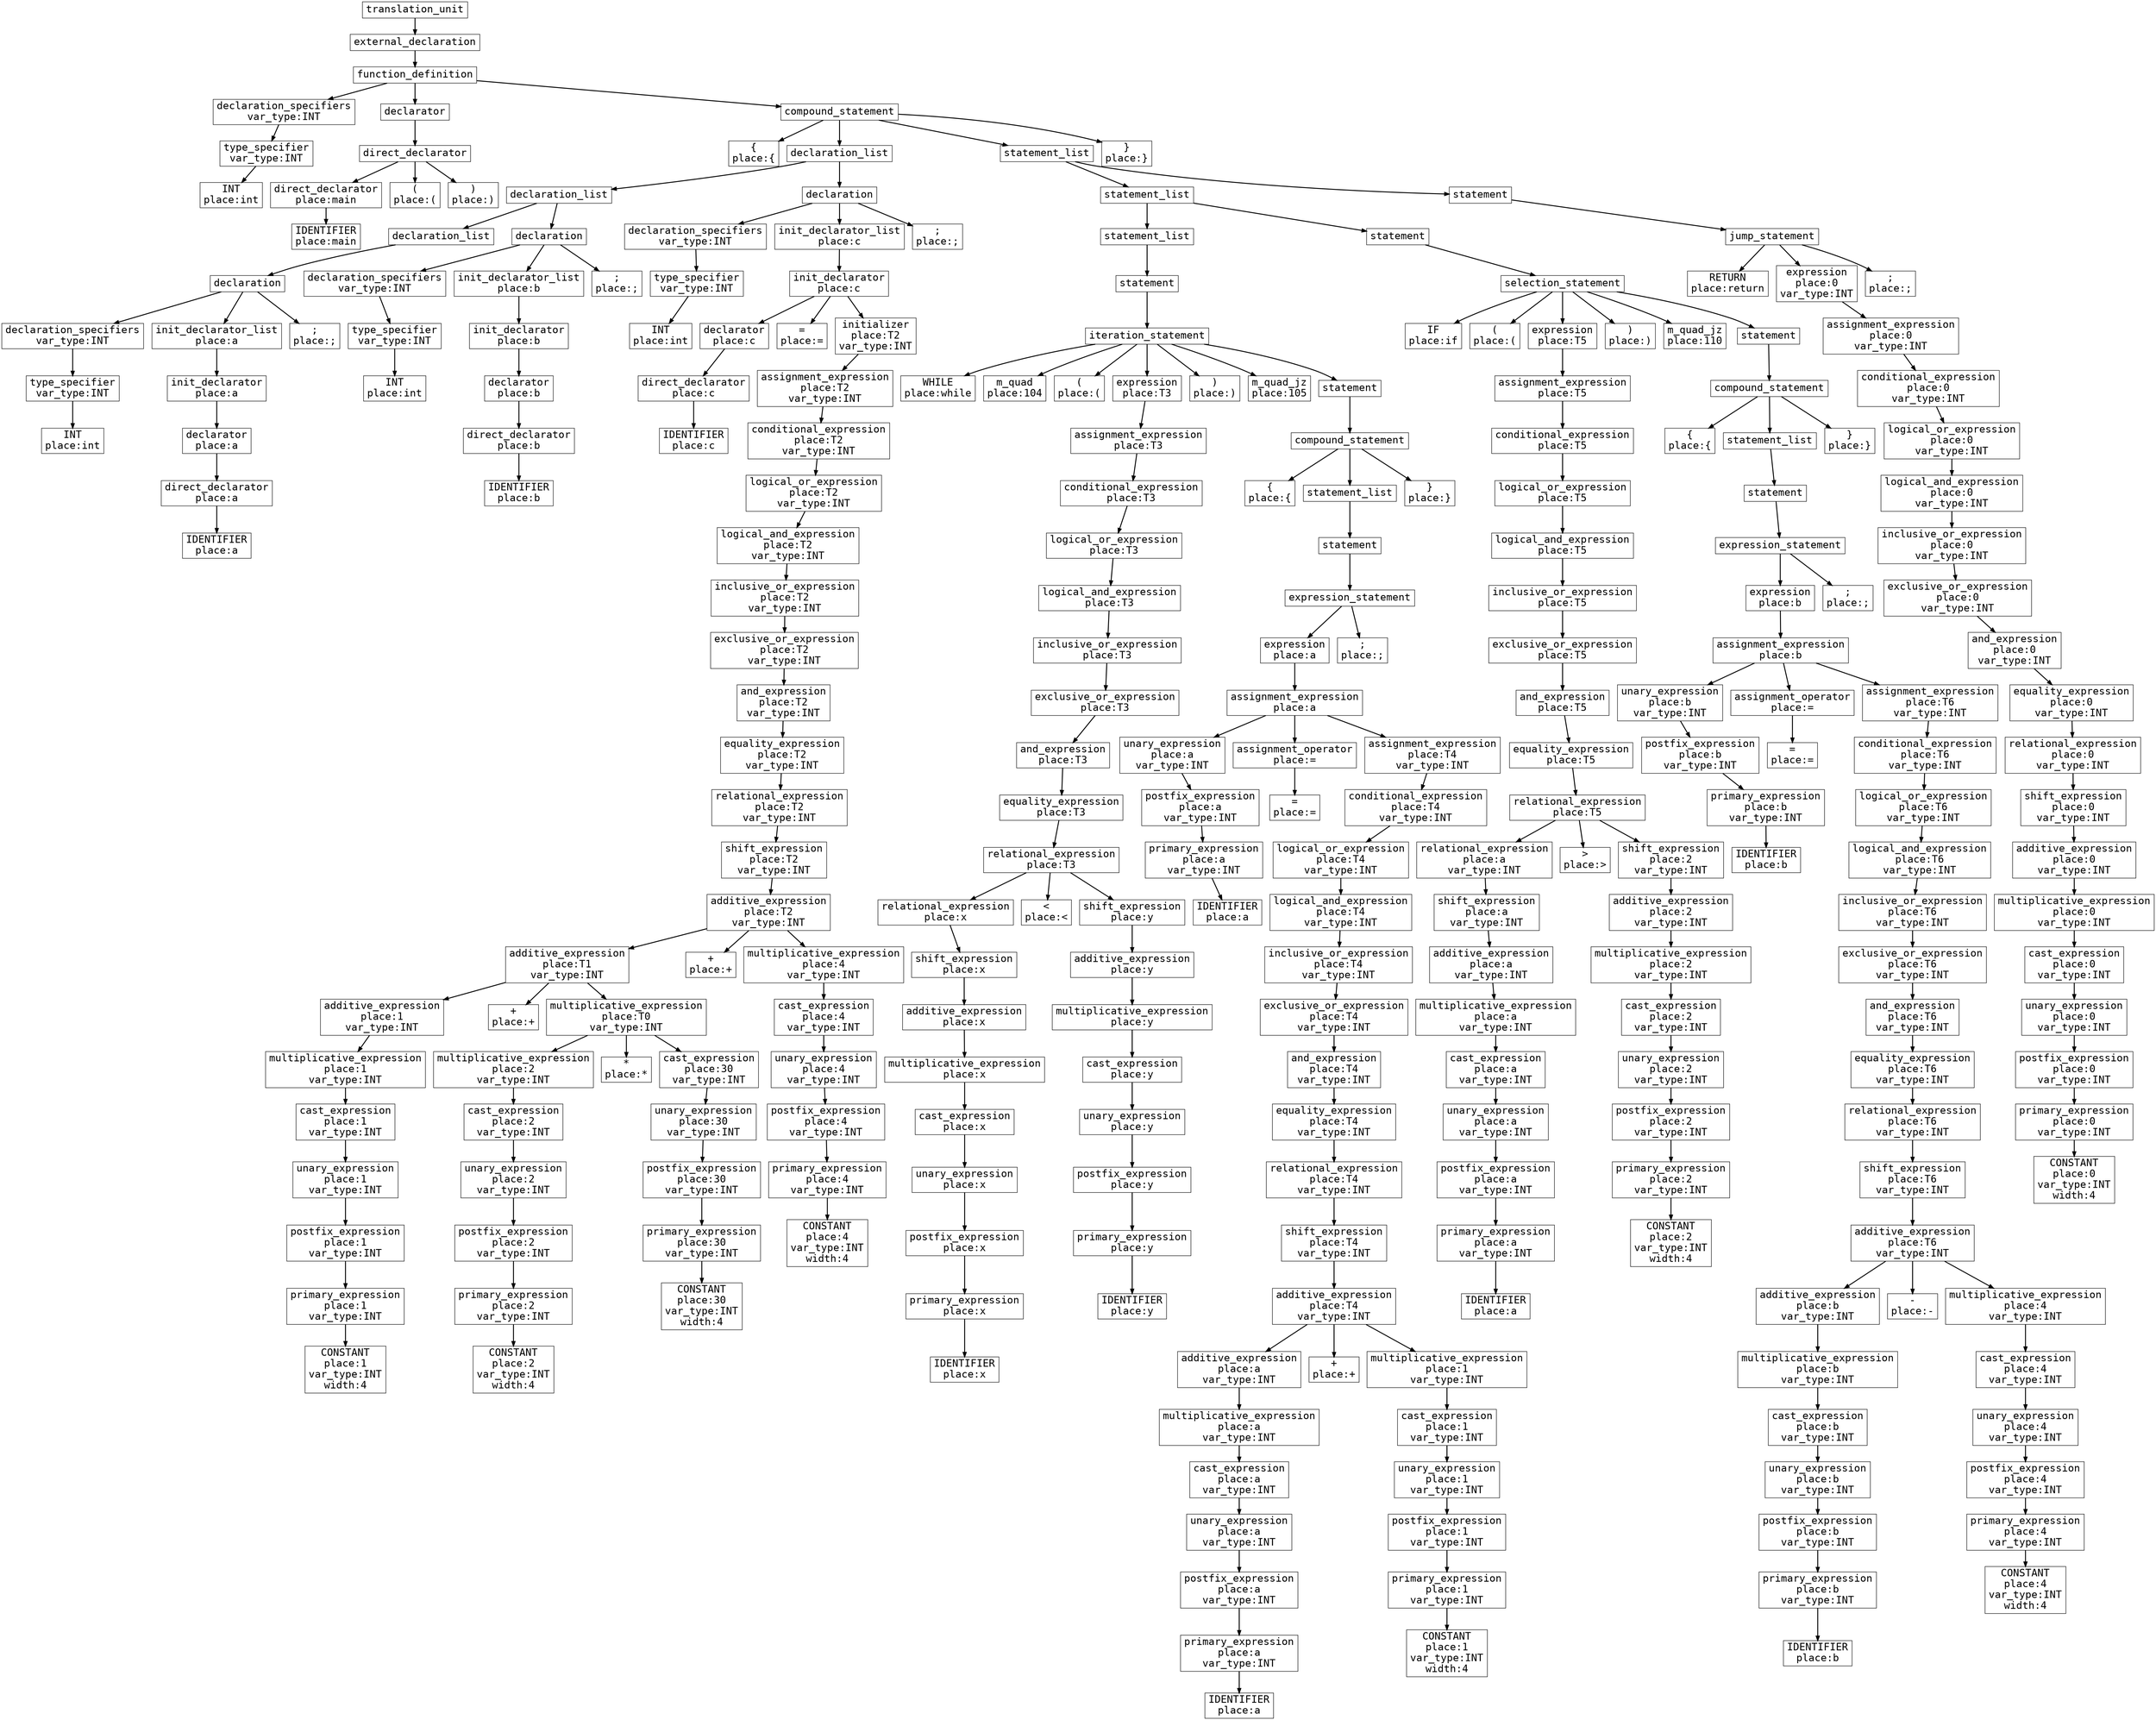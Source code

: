 digraph btree{
size = " 50, 50"; 
fontsize = 10; 
node [shape=box, fontsize=22, fontname=Consolas];
edge [style=bold]
111414928[label="translation_unit\n"];
111414928->111408592;
111408592[label="external_declaration\n"];
111408592->111412464;
111412464[label="function_definition\n"];
111412464->111233376;
111233376[label="declaration_specifiers\nvar_type:INT\n"];
111233376->111231440;
111231440[label="type_specifier\nvar_type:INT\n"];
111231440->102714016;
102714016[label="INT\nplace:int\n"];
111412464->111233904;
111233904[label="declarator\n"];
111233904->111233728;
111233728[label="direct_declarator\n"];
111233728->111231616;
111231616[label="direct_declarator\nplace:main\n"];
111231616->102720528;
102720528[label="IDENTIFIER\nplace:main\n"];
111233728->102720704;
102720704[label="(\nplace:(\n"];
111233728->102715776;
102715776[label=")\nplace:)\n"];
111412464->111412640;
111412640[label="compound_statement\n"];
111412640->102715600;
102715600[label="{\nplace:{\n"];
111412640->115287296;
115287296[label="declaration_list\n"];
115287296->111432688;
111432688[label="declaration_list\n"];
111432688->111434272;
111434272[label="declaration_list\n"];
111434272->111438496;
111438496[label="declaration\n"];
111438496->111439024;
111439024[label="declaration_specifiers\nvar_type:INT\n"];
111439024->111434096;
111434096[label="type_specifier\nvar_type:INT\n"];
111434096->102714896;
102714896[label="INT\nplace:int\n"];
111438496->111436208;
111436208[label="init_declarator_list\nplace:a\n"];
111436208->111433392;
111433392[label="init_declarator\nplace:a\n"];
111433392->111435504;
111435504[label="declarator\nplace:a\n"];
111435504->111437264;
111437264[label="direct_declarator\nplace:a\n"];
111437264->102715952;
102715952[label="IDENTIFIER\nplace:a\n"];
111438496->102714368;
102714368[label=";\nplace:;\n"];
111432688->111433568;
111433568[label="declaration\n"];
111433568->111435856;
111435856[label="declaration_specifiers\nvar_type:INT\n"];
111435856->111434448;
111434448[label="type_specifier\nvar_type:INT\n"];
111434448->102720880;
102720880[label="INT\nplace:int\n"];
111433568->111436384;
111436384[label="init_declarator_list\nplace:b\n"];
111436384->111433744;
111433744[label="init_declarator\nplace:b\n"];
111433744->111434624;
111434624[label="declarator\nplace:b\n"];
111434624->111440080;
111440080[label="direct_declarator\nplace:b\n"];
111440080->102716128;
102716128[label="IDENTIFIER\nplace:b\n"];
111433568->102721056;
102721056[label=";\nplace:;\n"];
115287296->115289056;
115289056[label="declaration\n"];
115289056->111433920;
111433920[label="declaration_specifiers\nvar_type:INT\n"];
111433920->111437440;
111437440[label="type_specifier\nvar_type:INT\n"];
111437440->102713312;
102713312[label="INT\nplace:int\n"];
115289056->115286944;
115286944[label="init_declarator_list\nplace:c\n"];
115286944->115289232;
115289232[label="init_declarator\nplace:c\n"];
115289232->111436032;
111436032[label="declarator\nplace:c\n"];
111436032->111437616;
111437616[label="direct_declarator\nplace:c\n"];
111437616->102713664;
102713664[label="IDENTIFIER\nplace:c\n"];
115289232->102714544;
102714544[label="=\nplace:=\n"];
115289232->115284480;
115284480[label="initializer\nplace:T2\nvar_type:INT\n"];
115284480->115282192;
115282192[label="assignment_expression\nplace:T2\nvar_type:INT\n"];
115282192->115289408;
115289408[label="conditional_expression\nplace:T2\nvar_type:INT\n"];
115289408->115287824;
115287824[label="logical_or_expression\nplace:T2\nvar_type:INT\n"];
115287824->115283248;
115283248[label="logical_and_expression\nplace:T2\nvar_type:INT\n"];
115283248->115285888;
115285888[label="inclusive_or_expression\nplace:T2\nvar_type:INT\n"];
115285888->115286064;
115286064[label="exclusive_or_expression\nplace:T2\nvar_type:INT\n"];
115286064->115285360;
115285360[label="and_expression\nplace:T2\nvar_type:INT\n"];
115285360->111439376;
111439376[label="equality_expression\nplace:T2\nvar_type:INT\n"];
111439376->111438320;
111438320[label="relational_expression\nplace:T2\nvar_type:INT\n"];
111438320->111433216;
111433216[label="shift_expression\nplace:T2\nvar_type:INT\n"];
111433216->111437968;
111437968[label="additive_expression\nplace:T2\nvar_type:INT\n"];
111437968->111437088;
111437088[label="additive_expression\nplace:T1\nvar_type:INT\n"];
111437088->111434800;
111434800[label="additive_expression\nplace:1\nvar_type:INT\n"];
111434800->111437792;
111437792[label="multiplicative_expression\nplace:1\nvar_type:INT\n"];
111437792->111435680;
111435680[label="cast_expression\nplace:1\nvar_type:INT\n"];
111435680->111439904;
111439904[label="unary_expression\nplace:1\nvar_type:INT\n"];
111439904->111434976;
111434976[label="postfix_expression\nplace:1\nvar_type:INT\n"];
111434976->111433040;
111433040[label="primary_expression\nplace:1\nvar_type:INT\n"];
111433040->111237952;
111237952[label="CONSTANT\nplace:1\nvar_type:INT\nwidth:4"];
111437088->111236720;
111236720[label="+\nplace:+\n"];
111437088->111436912;
111436912[label="multiplicative_expression\nplace:T0\nvar_type:INT\n"];
111436912->111432160;
111432160[label="multiplicative_expression\nplace:2\nvar_type:INT\n"];
111432160->111439552;
111439552[label="cast_expression\nplace:2\nvar_type:INT\n"];
111439552->111435328;
111435328[label="unary_expression\nplace:2\nvar_type:INT\n"];
111435328->111438848;
111438848[label="postfix_expression\nplace:2\nvar_type:INT\n"];
111438848->111435152;
111435152[label="primary_expression\nplace:2\nvar_type:INT\n"];
111435152->111238128;
111238128[label="CONSTANT\nplace:2\nvar_type:INT\nwidth:4"];
111436912->111235136;
111235136[label="*\nplace:*\n"];
111436912->111436736;
111436736[label="cast_expression\nplace:30\nvar_type:INT\n"];
111436736->111439728;
111439728[label="unary_expression\nplace:30\nvar_type:INT\n"];
111439728->111438144;
111438144[label="postfix_expression\nplace:30\nvar_type:INT\n"];
111438144->111436560;
111436560[label="primary_expression\nplace:30\nvar_type:INT\n"];
111436560->111238480;
111238480[label="CONSTANT\nplace:30\nvar_type:INT\nwidth:4"];
111437968->111233552;
111233552[label="+\nplace:+\n"];
111437968->111432512;
111432512[label="multiplicative_expression\nplace:4\nvar_type:INT\n"];
111432512->111439200;
111439200[label="cast_expression\nplace:4\nvar_type:INT\n"];
111439200->111432864;
111432864[label="unary_expression\nplace:4\nvar_type:INT\n"];
111432864->111438672;
111438672[label="postfix_expression\nplace:4\nvar_type:INT\n"];
111438672->111432336;
111432336[label="primary_expression\nplace:4\nvar_type:INT\n"];
111432336->111235664;
111235664[label="CONSTANT\nplace:4\nvar_type:INT\nwidth:4"];
115289056->111232672;
111232672[label=";\nplace:;\n"];
111412640->111411584;
111411584[label="statement_list\n"];
111411584->111392528;
111392528[label="statement_list\n"];
111392528->236047200;
236047200[label="statement_list\n"];
236047200->236046320;
236046320[label="statement\n"];
236046320->236045792;
236045792[label="iteration_statement\n"];
236045792->111230560;
111230560[label="WHILE\nplace:while\n"];
236045792->115286768;
115286768[label="m_quad\nplace:104\n"];
236045792->111231792;
111231792[label="(\nplace:(\n"];
236045792->115287120;
115287120[label="expression\nplace:T3\n"];
115287120->115283072;
115283072[label="assignment_expression\nplace:T3\n"];
115283072->115285184;
115285184[label="conditional_expression\nplace:T3\n"];
115285184->115288352;
115288352[label="logical_or_expression\nplace:T3\n"];
115288352->115286592;
115286592[label="logical_and_expression\nplace:T3\n"];
115286592->115286416;
115286416[label="inclusive_or_expression\nplace:T3\n"];
115286416->115282720;
115282720[label="exclusive_or_expression\nplace:T3\n"];
115282720->115282368;
115282368[label="and_expression\nplace:T3\n"];
115282368->115286240;
115286240[label="equality_expression\nplace:T3\n"];
115286240->115282016;
115282016[label="relational_expression\nplace:T3\n"];
115282016->115287472;
115287472[label="relational_expression\nplace:x\n"];
115287472->115285536;
115285536[label="shift_expression\nplace:x\n"];
115285536->115285008;
115285008[label="additive_expression\nplace:x\n"];
115285008->115289936;
115289936[label="multiplicative_expression\nplace:x\n"];
115289936->115289584;
115289584[label="cast_expression\nplace:x\n"];
115289584->115283424;
115283424[label="unary_expression\nplace:x\n"];
115283424->115288704;
115288704[label="postfix_expression\nplace:x\n"];
115288704->115288176;
115288176[label="primary_expression\nplace:x\n"];
115288176->111234960;
111234960[label="IDENTIFIER\nplace:x\n"];
115282016->111235840;
111235840[label="<\nplace:<\n"];
115282016->115282896;
115282896[label="shift_expression\nplace:y\n"];
115282896->115282544;
115282544[label="additive_expression\nplace:y\n"];
115282544->115285712;
115285712[label="multiplicative_expression\nplace:y\n"];
115285712->115283600;
115283600[label="cast_expression\nplace:y\n"];
115283600->115289760;
115289760[label="unary_expression\nplace:y\n"];
115289760->115288528;
115288528[label="postfix_expression\nplace:y\n"];
115288528->115284128;
115284128[label="primary_expression\nplace:y\n"];
115284128->111234432;
111234432[label="IDENTIFIER\nplace:y\n"];
236045792->111238304;
111238304[label=")\nplace:)\n"];
236045792->115287648;
115287648[label="m_quad_jz\nplace:105\n"];
236045792->236050544;
236050544[label="statement\n"];
236050544->236051776;
236051776[label="compound_statement\n"];
236051776->111234080;
111234080[label="{\nplace:{\n"];
236051776->236051248;
236051248[label="statement_list\n"];
236051248->236051424;
236051424[label="statement\n"];
236051424->236050368;
236050368[label="expression_statement\n"];
236050368->236048080;
236048080[label="expression\nplace:a\n"];
236048080->236044736;
236044736[label="assignment_expression\nplace:a\n"];
236044736->115283952;
115283952[label="unary_expression\nplace:a\nvar_type:INT\n"];
115283952->115288000;
115288000[label="postfix_expression\nplace:a\nvar_type:INT\n"];
115288000->115283776;
115283776[label="primary_expression\nplace:a\nvar_type:INT\n"];
115283776->111237600;
111237600[label="IDENTIFIER\nplace:a\n"];
236044736->115284304;
115284304[label="assignment_operator\nplace:=\n"];
115284304->111232848;
111232848[label="=\nplace:=\n"];
236044736->236044912;
236044912[label="assignment_expression\nplace:T4\nvar_type:INT\n"];
236044912->236049136;
236049136[label="conditional_expression\nplace:T4\nvar_type:INT\n"];
236049136->236045968;
236045968[label="logical_or_expression\nplace:T4\nvar_type:INT\n"];
236045968->236051072;
236051072[label="logical_and_expression\nplace:T4\nvar_type:INT\n"];
236051072->236045616;
236045616[label="inclusive_or_expression\nplace:T4\nvar_type:INT\n"];
236045616->236051952;
236051952[label="exclusive_or_expression\nplace:T4\nvar_type:INT\n"];
236051952->236048608;
236048608[label="and_expression\nplace:T4\nvar_type:INT\n"];
236048608->236049840;
236049840[label="equality_expression\nplace:T4\nvar_type:INT\n"];
236049840->236048960;
236048960[label="relational_expression\nplace:T4\nvar_type:INT\n"];
236048960->236044384;
236044384[label="shift_expression\nplace:T4\nvar_type:INT\n"];
236044384->236046144;
236046144[label="additive_expression\nplace:T4\nvar_type:INT\n"];
236046144->236049488;
236049488[label="additive_expression\nplace:a\nvar_type:INT\n"];
236049488->236050720;
236050720[label="multiplicative_expression\nplace:a\nvar_type:INT\n"];
236050720->236050896;
236050896[label="cast_expression\nplace:a\nvar_type:INT\n"];
236050896->115284832;
115284832[label="unary_expression\nplace:a\nvar_type:INT\n"];
115284832->115284656;
115284656[label="postfix_expression\nplace:a\nvar_type:INT\n"];
115284656->115288880;
115288880[label="primary_expression\nplace:a\nvar_type:INT\n"];
115288880->111237776;
111237776[label="IDENTIFIER\nplace:a\n"];
236046144->111232144;
111232144[label="+\nplace:+\n"];
236046144->236048432;
236048432[label="multiplicative_expression\nplace:1\nvar_type:INT\n"];
236048432->236050192;
236050192[label="cast_expression\nplace:1\nvar_type:INT\n"];
236050192->236050016;
236050016[label="unary_expression\nplace:1\nvar_type:INT\n"];
236050016->236048784;
236048784[label="postfix_expression\nplace:1\nvar_type:INT\n"];
236048784->236049664;
236049664[label="primary_expression\nplace:1\nvar_type:INT\n"];
236049664->111234784;
111234784[label="CONSTANT\nplace:1\nvar_type:INT\nwidth:4"];
236050368->111236896;
111236896[label=";\nplace:;\n"];
236051776->111231968;
111231968[label="}\nplace:}\n"];
111392528->111398336;
111398336[label="statement\n"];
111398336->111394464;
111394464[label="selection_statement\n"];
111394464->111232496;
111232496[label="IF\nplace:if\n"];
111394464->111234256;
111234256[label="(\nplace:(\n"];
111394464->111396928;
111396928[label="expression\nplace:T5\n"];
111396928->111394112;
111394112[label="assignment_expression\nplace:T5\n"];
111394112->111397984;
111397984[label="conditional_expression\nplace:T5\n"];
111397984->111391648;
111391648[label="logical_or_expression\nplace:T5\n"];
111391648->111396048;
111396048[label="logical_and_expression\nplace:T5\n"];
111396048->111395520;
111395520[label="inclusive_or_expression\nplace:T5\n"];
111395520->111394640;
111394640[label="exclusive_or_expression\nplace:T5\n"];
111394640->111396224;
111396224[label="and_expression\nplace:T5\n"];
111396224->236047904;
236047904[label="equality_expression\nplace:T5\n"];
236047904->236047728;
236047728[label="relational_expression\nplace:T5\n"];
236047728->236045440;
236045440[label="relational_expression\nplace:a\nvar_type:INT\n"];
236045440->236048256;
236048256[label="shift_expression\nplace:a\nvar_type:INT\n"];
236048256->236052128;
236052128[label="additive_expression\nplace:a\nvar_type:INT\n"];
236052128->236045264;
236045264[label="multiplicative_expression\nplace:a\nvar_type:INT\n"];
236045264->236047376;
236047376[label="cast_expression\nplace:a\nvar_type:INT\n"];
236047376->236045088;
236045088[label="unary_expression\nplace:a\nvar_type:INT\n"];
236045088->236051600;
236051600[label="postfix_expression\nplace:a\nvar_type:INT\n"];
236051600->236044560;
236044560[label="primary_expression\nplace:a\nvar_type:INT\n"];
236044560->111235312;
111235312[label="IDENTIFIER\nplace:a\n"];
236047728->111235488;
111235488[label=">\nplace:>\n"];
236047728->236047552;
236047552[label="shift_expression\nplace:2\nvar_type:INT\n"];
236047552->236046848;
236046848[label="additive_expression\nplace:2\nvar_type:INT\n"];
236046848->236049312;
236049312[label="multiplicative_expression\nplace:2\nvar_type:INT\n"];
236049312->236046672;
236046672[label="cast_expression\nplace:2\nvar_type:INT\n"];
236046672->236046496;
236046496[label="unary_expression\nplace:2\nvar_type:INT\n"];
236046496->236047024;
236047024[label="postfix_expression\nplace:2\nvar_type:INT\n"];
236047024->236052304;
236052304[label="primary_expression\nplace:2\nvar_type:INT\n"];
236052304->111234608;
111234608[label="CONSTANT\nplace:2\nvar_type:INT\nwidth:4"];
111394464->111236016;
111236016[label=")\nplace:)\n"];
111394464->111398864;
111398864[label="m_quad_jz\nplace:110\n"];
111394464->111398160;
111398160[label="statement\n"];
111398160->111392000;
111392000[label="compound_statement\n"];
111392000->111236192;
111236192[label="{\nplace:{\n"];
111392000->111391824;
111391824[label="statement_list\n"];
111391824->111392352;
111392352[label="statement\n"];
111392352->111393936;
111393936[label="expression_statement\n"];
111393936->111397456;
111397456[label="expression\nplace:b\n"];
111397456->111391472;
111391472[label="assignment_expression\nplace:b\n"];
111391472->111396576;
111396576[label="unary_expression\nplace:b\nvar_type:INT\n"];
111396576->111391120;
111391120[label="postfix_expression\nplace:b\nvar_type:INT\n"];
111391120->111398512;
111398512[label="primary_expression\nplace:b\nvar_type:INT\n"];
111398512->111233200;
111233200[label="IDENTIFIER\nplace:b\n"];
111391472->111394288;
111394288[label="assignment_operator\nplace:=\n"];
111394288->111232320;
111232320[label="=\nplace:=\n"];
111391472->111392176;
111392176[label="assignment_expression\nplace:T6\nvar_type:INT\n"];
111392176->111393760;
111393760[label="conditional_expression\nplace:T6\nvar_type:INT\n"];
111393760->111393584;
111393584[label="logical_or_expression\nplace:T6\nvar_type:INT\n"];
111393584->111397808;
111397808[label="logical_and_expression\nplace:T6\nvar_type:INT\n"];
111397808->111393408;
111393408[label="inclusive_or_expression\nplace:T6\nvar_type:INT\n"];
111393408->111399040;
111399040[label="exclusive_or_expression\nplace:T6\nvar_type:INT\n"];
111399040->111394992;
111394992[label="and_expression\nplace:T6\nvar_type:INT\n"];
111394992->111397280;
111397280[label="equality_expression\nplace:T6\nvar_type:INT\n"];
111397280->111395872;
111395872[label="relational_expression\nplace:T6\nvar_type:INT\n"];
111395872->111397632;
111397632[label="shift_expression\nplace:T6\nvar_type:INT\n"];
111397632->111396752;
111396752[label="additive_expression\nplace:T6\nvar_type:INT\n"];
111396752->111393056;
111393056[label="additive_expression\nplace:b\nvar_type:INT\n"];
111393056->111395344;
111395344[label="multiplicative_expression\nplace:b\nvar_type:INT\n"];
111395344->111398688;
111398688[label="cast_expression\nplace:b\nvar_type:INT\n"];
111398688->111395168;
111395168[label="unary_expression\nplace:b\nvar_type:INT\n"];
111395168->111395696;
111395696[label="postfix_expression\nplace:b\nvar_type:INT\n"];
111395696->111392880;
111392880[label="primary_expression\nplace:b\nvar_type:INT\n"];
111392880->111236368;
111236368[label="IDENTIFIER\nplace:b\n"];
111396752->111236544;
111236544[label="-\nplace:-\n"];
111396752->111393232;
111393232[label="multiplicative_expression\nplace:4\nvar_type:INT\n"];
111393232->111394816;
111394816[label="cast_expression\nplace:4\nvar_type:INT\n"];
111394816->111397104;
111397104[label="unary_expression\nplace:4\nvar_type:INT\n"];
111397104->111391296;
111391296[label="postfix_expression\nplace:4\nvar_type:INT\n"];
111391296->111396400;
111396400[label="primary_expression\nplace:4\nvar_type:INT\n"];
111396400->111230736;
111230736[label="CONSTANT\nplace:4\nvar_type:INT\nwidth:4"];
111393936->111237072;
111237072[label=";\nplace:;\n"];
111392000->111237248;
111237248[label="}\nplace:}\n"];
111411584->111408064;
111408064[label="statement\n"];
111408064->111413344;
111413344[label="jump_statement\n"];
111413344->111237424;
111237424[label="RETURN\nplace:return\n"];
111413344->111410000;
111410000[label="expression\nplace:0\nvar_type:INT\n"];
111410000->111409824;
111409824[label="assignment_expression\nplace:0\nvar_type:INT\n"];
111409824->111409472;
111409472[label="conditional_expression\nplace:0\nvar_type:INT\n"];
111409472->111409648;
111409648[label="logical_or_expression\nplace:0\nvar_type:INT\n"];
111409648->111407712;
111407712[label="logical_and_expression\nplace:0\nvar_type:INT\n"];
111407712->111408416;
111408416[label="inclusive_or_expression\nplace:0\nvar_type:INT\n"];
111408416->111408944;
111408944[label="exclusive_or_expression\nplace:0\nvar_type:INT\n"];
111408944->111414224;
111414224[label="and_expression\nplace:0\nvar_type:INT\n"];
111414224->111414752;
111414752[label="equality_expression\nplace:0\nvar_type:INT\n"];
111414752->111414048;
111414048[label="relational_expression\nplace:0\nvar_type:INT\n"];
111414048->111411408;
111411408[label="shift_expression\nplace:0\nvar_type:INT\n"];
111411408->111411760;
111411760[label="additive_expression\nplace:0\nvar_type:INT\n"];
111411760->111409120;
111409120[label="multiplicative_expression\nplace:0\nvar_type:INT\n"];
111409120->111411232;
111411232[label="cast_expression\nplace:0\nvar_type:INT\n"];
111411232->111413168;
111413168[label="unary_expression\nplace:0\nvar_type:INT\n"];
111413168->111409296;
111409296[label="postfix_expression\nplace:0\nvar_type:INT\n"];
111409296->111392704;
111392704[label="primary_expression\nplace:0\nvar_type:INT\n"];
111392704->111233024;
111233024[label="CONSTANT\nplace:0\nvar_type:INT\nwidth:4"];
111413344->111230912;
111230912[label=";\nplace:;\n"];
111412640->111231088;
111231088[label="}\nplace:}\n"];
}
